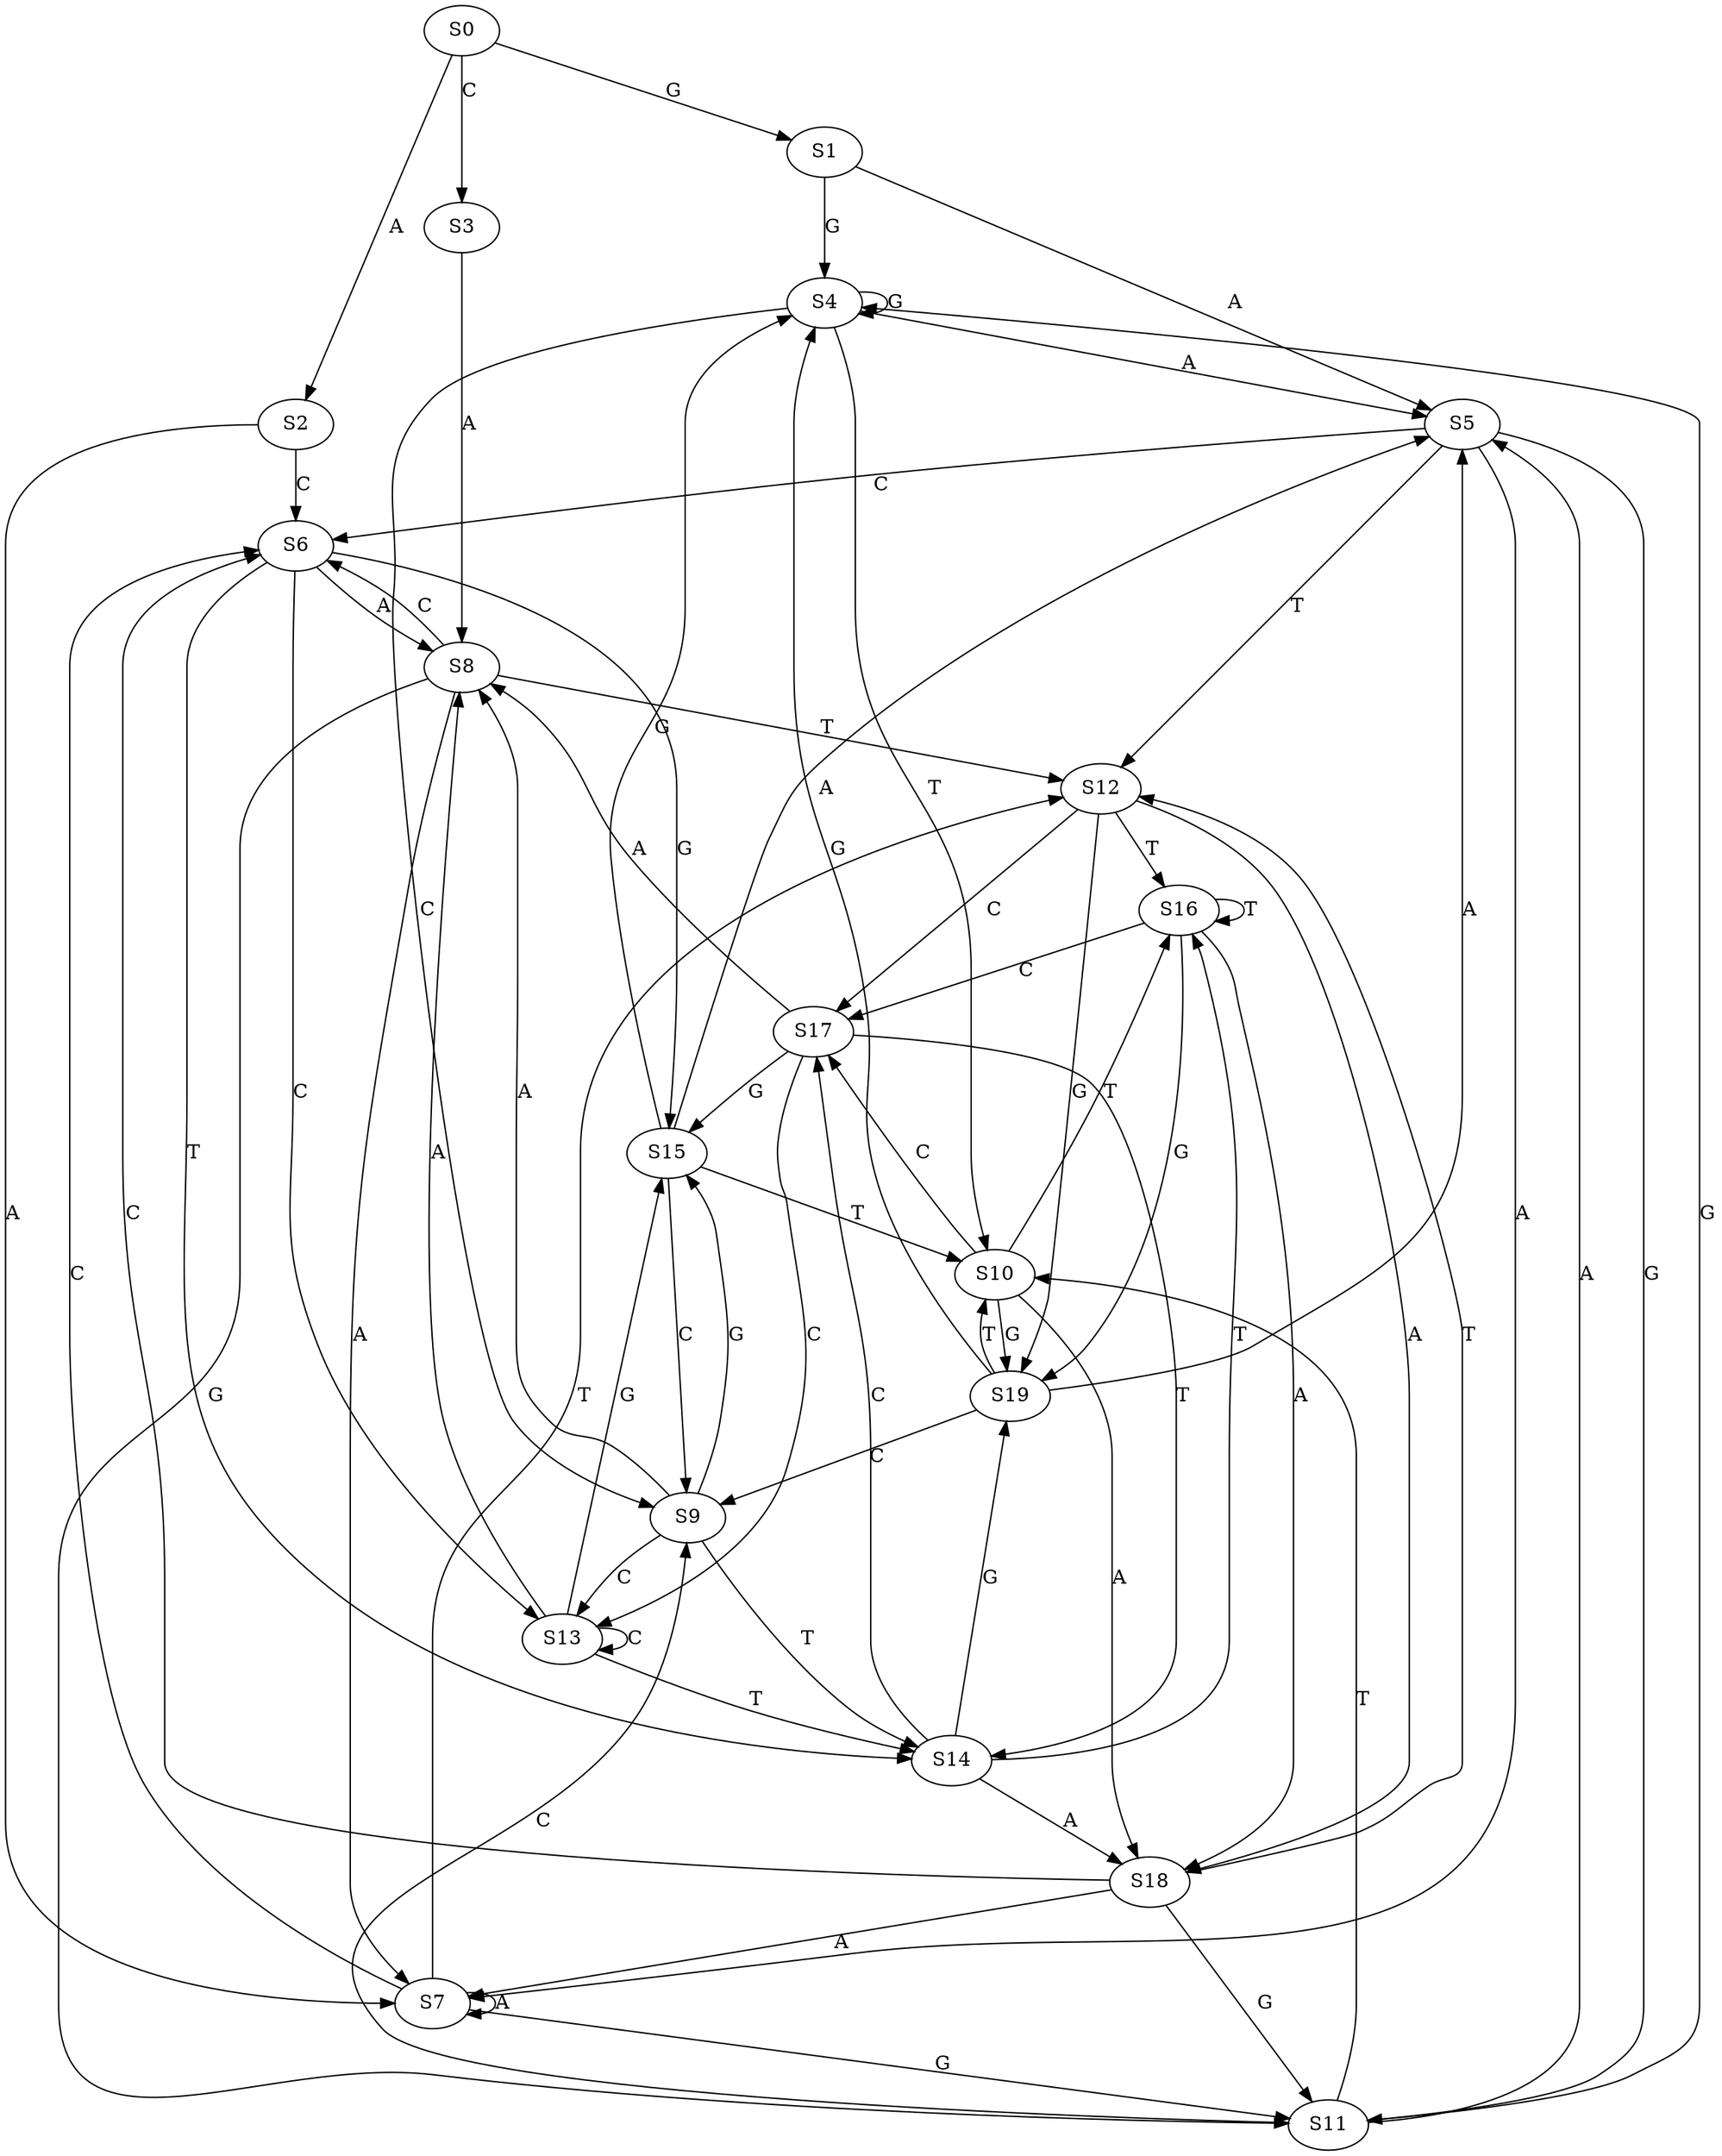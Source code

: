 strict digraph  {
	S0 -> S1 [ label = G ];
	S0 -> S2 [ label = A ];
	S0 -> S3 [ label = C ];
	S1 -> S4 [ label = G ];
	S1 -> S5 [ label = A ];
	S2 -> S6 [ label = C ];
	S2 -> S7 [ label = A ];
	S3 -> S8 [ label = A ];
	S4 -> S5 [ label = A ];
	S4 -> S9 [ label = C ];
	S4 -> S10 [ label = T ];
	S4 -> S4 [ label = G ];
	S5 -> S6 [ label = C ];
	S5 -> S7 [ label = A ];
	S5 -> S11 [ label = G ];
	S5 -> S12 [ label = T ];
	S6 -> S13 [ label = C ];
	S6 -> S8 [ label = A ];
	S6 -> S14 [ label = T ];
	S6 -> S15 [ label = G ];
	S7 -> S11 [ label = G ];
	S7 -> S7 [ label = A ];
	S7 -> S6 [ label = C ];
	S7 -> S12 [ label = T ];
	S8 -> S6 [ label = C ];
	S8 -> S11 [ label = G ];
	S8 -> S7 [ label = A ];
	S8 -> S12 [ label = T ];
	S9 -> S15 [ label = G ];
	S9 -> S14 [ label = T ];
	S9 -> S13 [ label = C ];
	S9 -> S8 [ label = A ];
	S10 -> S16 [ label = T ];
	S10 -> S17 [ label = C ];
	S10 -> S18 [ label = A ];
	S10 -> S19 [ label = G ];
	S11 -> S5 [ label = A ];
	S11 -> S10 [ label = T ];
	S11 -> S4 [ label = G ];
	S11 -> S9 [ label = C ];
	S12 -> S16 [ label = T ];
	S12 -> S19 [ label = G ];
	S12 -> S17 [ label = C ];
	S12 -> S18 [ label = A ];
	S13 -> S14 [ label = T ];
	S13 -> S13 [ label = C ];
	S13 -> S8 [ label = A ];
	S13 -> S15 [ label = G ];
	S14 -> S16 [ label = T ];
	S14 -> S17 [ label = C ];
	S14 -> S18 [ label = A ];
	S14 -> S19 [ label = G ];
	S15 -> S10 [ label = T ];
	S15 -> S5 [ label = A ];
	S15 -> S9 [ label = C ];
	S15 -> S4 [ label = G ];
	S16 -> S19 [ label = G ];
	S16 -> S16 [ label = T ];
	S16 -> S18 [ label = A ];
	S16 -> S17 [ label = C ];
	S17 -> S15 [ label = G ];
	S17 -> S13 [ label = C ];
	S17 -> S8 [ label = A ];
	S17 -> S14 [ label = T ];
	S18 -> S7 [ label = A ];
	S18 -> S11 [ label = G ];
	S18 -> S6 [ label = C ];
	S18 -> S12 [ label = T ];
	S19 -> S9 [ label = C ];
	S19 -> S10 [ label = T ];
	S19 -> S5 [ label = A ];
	S19 -> S4 [ label = G ];
}
